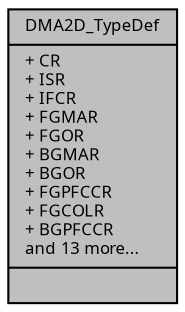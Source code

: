 digraph "DMA2D_TypeDef"
{
  edge [fontname="Sans",fontsize="8",labelfontname="Sans",labelfontsize="8"];
  node [fontname="Sans",fontsize="8",shape=record];
  Node1 [label="{DMA2D_TypeDef\n|+ CR\l+ ISR\l+ IFCR\l+ FGMAR\l+ FGOR\l+ BGMAR\l+ BGOR\l+ FGPFCCR\l+ FGCOLR\l+ BGPFCCR\land 13 more...\l|}",height=0.2,width=0.4,color="black", fillcolor="grey75", style="filled", fontcolor="black"];
}
